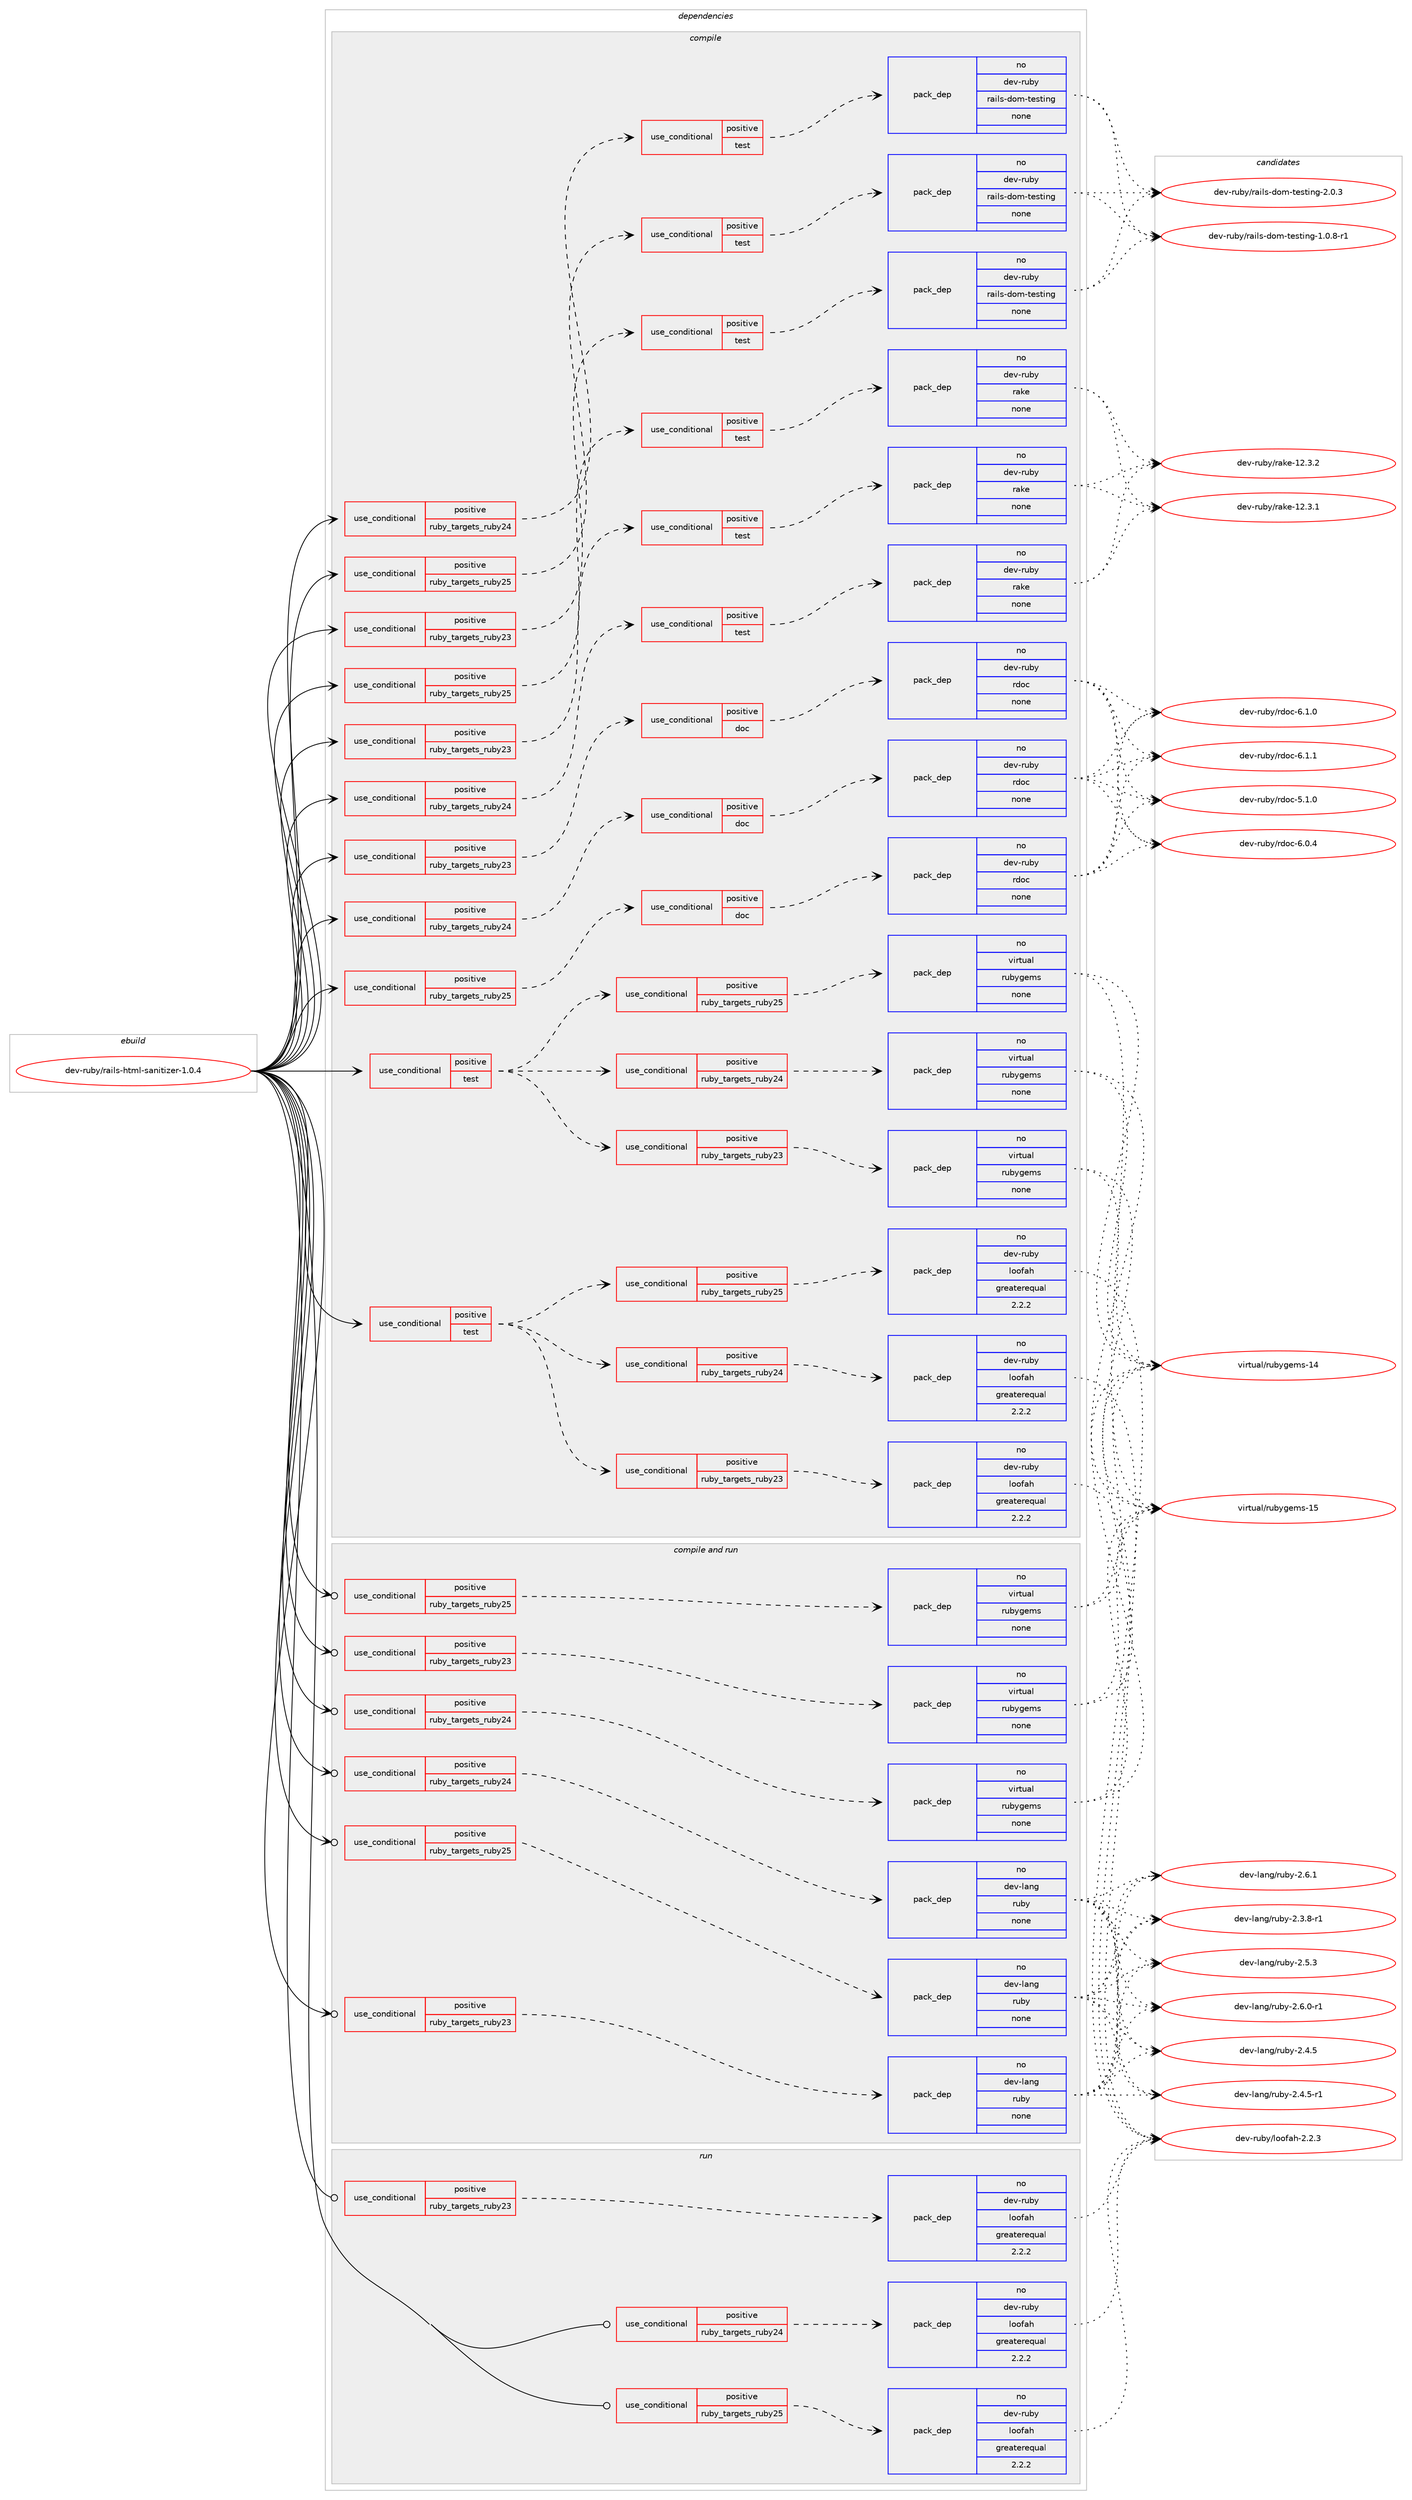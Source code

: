 digraph prolog {

# *************
# Graph options
# *************

newrank=true;
concentrate=true;
compound=true;
graph [rankdir=LR,fontname=Helvetica,fontsize=10,ranksep=1.5];#, ranksep=2.5, nodesep=0.2];
edge  [arrowhead=vee];
node  [fontname=Helvetica,fontsize=10];

# **********
# The ebuild
# **********

subgraph cluster_leftcol {
color=gray;
rank=same;
label=<<i>ebuild</i>>;
id [label="dev-ruby/rails-html-sanitizer-1.0.4", color=red, width=4, href="../dev-ruby/rails-html-sanitizer-1.0.4.svg"];
}

# ****************
# The dependencies
# ****************

subgraph cluster_midcol {
color=gray;
label=<<i>dependencies</i>>;
subgraph cluster_compile {
fillcolor="#eeeeee";
style=filled;
label=<<i>compile</i>>;
subgraph cond411128 {
dependency1514971 [label=<<TABLE BORDER="0" CELLBORDER="1" CELLSPACING="0" CELLPADDING="4"><TR><TD ROWSPAN="3" CELLPADDING="10">use_conditional</TD></TR><TR><TD>positive</TD></TR><TR><TD>ruby_targets_ruby23</TD></TR></TABLE>>, shape=none, color=red];
subgraph cond411129 {
dependency1514972 [label=<<TABLE BORDER="0" CELLBORDER="1" CELLSPACING="0" CELLPADDING="4"><TR><TD ROWSPAN="3" CELLPADDING="10">use_conditional</TD></TR><TR><TD>positive</TD></TR><TR><TD>doc</TD></TR></TABLE>>, shape=none, color=red];
subgraph pack1080337 {
dependency1514973 [label=<<TABLE BORDER="0" CELLBORDER="1" CELLSPACING="0" CELLPADDING="4" WIDTH="220"><TR><TD ROWSPAN="6" CELLPADDING="30">pack_dep</TD></TR><TR><TD WIDTH="110">no</TD></TR><TR><TD>dev-ruby</TD></TR><TR><TD>rdoc</TD></TR><TR><TD>none</TD></TR><TR><TD></TD></TR></TABLE>>, shape=none, color=blue];
}
dependency1514972:e -> dependency1514973:w [weight=20,style="dashed",arrowhead="vee"];
}
dependency1514971:e -> dependency1514972:w [weight=20,style="dashed",arrowhead="vee"];
}
id:e -> dependency1514971:w [weight=20,style="solid",arrowhead="vee"];
subgraph cond411130 {
dependency1514974 [label=<<TABLE BORDER="0" CELLBORDER="1" CELLSPACING="0" CELLPADDING="4"><TR><TD ROWSPAN="3" CELLPADDING="10">use_conditional</TD></TR><TR><TD>positive</TD></TR><TR><TD>ruby_targets_ruby23</TD></TR></TABLE>>, shape=none, color=red];
subgraph cond411131 {
dependency1514975 [label=<<TABLE BORDER="0" CELLBORDER="1" CELLSPACING="0" CELLPADDING="4"><TR><TD ROWSPAN="3" CELLPADDING="10">use_conditional</TD></TR><TR><TD>positive</TD></TR><TR><TD>test</TD></TR></TABLE>>, shape=none, color=red];
subgraph pack1080338 {
dependency1514976 [label=<<TABLE BORDER="0" CELLBORDER="1" CELLSPACING="0" CELLPADDING="4" WIDTH="220"><TR><TD ROWSPAN="6" CELLPADDING="30">pack_dep</TD></TR><TR><TD WIDTH="110">no</TD></TR><TR><TD>dev-ruby</TD></TR><TR><TD>rails-dom-testing</TD></TR><TR><TD>none</TD></TR><TR><TD></TD></TR></TABLE>>, shape=none, color=blue];
}
dependency1514975:e -> dependency1514976:w [weight=20,style="dashed",arrowhead="vee"];
}
dependency1514974:e -> dependency1514975:w [weight=20,style="dashed",arrowhead="vee"];
}
id:e -> dependency1514974:w [weight=20,style="solid",arrowhead="vee"];
subgraph cond411132 {
dependency1514977 [label=<<TABLE BORDER="0" CELLBORDER="1" CELLSPACING="0" CELLPADDING="4"><TR><TD ROWSPAN="3" CELLPADDING="10">use_conditional</TD></TR><TR><TD>positive</TD></TR><TR><TD>ruby_targets_ruby23</TD></TR></TABLE>>, shape=none, color=red];
subgraph cond411133 {
dependency1514978 [label=<<TABLE BORDER="0" CELLBORDER="1" CELLSPACING="0" CELLPADDING="4"><TR><TD ROWSPAN="3" CELLPADDING="10">use_conditional</TD></TR><TR><TD>positive</TD></TR><TR><TD>test</TD></TR></TABLE>>, shape=none, color=red];
subgraph pack1080339 {
dependency1514979 [label=<<TABLE BORDER="0" CELLBORDER="1" CELLSPACING="0" CELLPADDING="4" WIDTH="220"><TR><TD ROWSPAN="6" CELLPADDING="30">pack_dep</TD></TR><TR><TD WIDTH="110">no</TD></TR><TR><TD>dev-ruby</TD></TR><TR><TD>rake</TD></TR><TR><TD>none</TD></TR><TR><TD></TD></TR></TABLE>>, shape=none, color=blue];
}
dependency1514978:e -> dependency1514979:w [weight=20,style="dashed",arrowhead="vee"];
}
dependency1514977:e -> dependency1514978:w [weight=20,style="dashed",arrowhead="vee"];
}
id:e -> dependency1514977:w [weight=20,style="solid",arrowhead="vee"];
subgraph cond411134 {
dependency1514980 [label=<<TABLE BORDER="0" CELLBORDER="1" CELLSPACING="0" CELLPADDING="4"><TR><TD ROWSPAN="3" CELLPADDING="10">use_conditional</TD></TR><TR><TD>positive</TD></TR><TR><TD>ruby_targets_ruby24</TD></TR></TABLE>>, shape=none, color=red];
subgraph cond411135 {
dependency1514981 [label=<<TABLE BORDER="0" CELLBORDER="1" CELLSPACING="0" CELLPADDING="4"><TR><TD ROWSPAN="3" CELLPADDING="10">use_conditional</TD></TR><TR><TD>positive</TD></TR><TR><TD>doc</TD></TR></TABLE>>, shape=none, color=red];
subgraph pack1080340 {
dependency1514982 [label=<<TABLE BORDER="0" CELLBORDER="1" CELLSPACING="0" CELLPADDING="4" WIDTH="220"><TR><TD ROWSPAN="6" CELLPADDING="30">pack_dep</TD></TR><TR><TD WIDTH="110">no</TD></TR><TR><TD>dev-ruby</TD></TR><TR><TD>rdoc</TD></TR><TR><TD>none</TD></TR><TR><TD></TD></TR></TABLE>>, shape=none, color=blue];
}
dependency1514981:e -> dependency1514982:w [weight=20,style="dashed",arrowhead="vee"];
}
dependency1514980:e -> dependency1514981:w [weight=20,style="dashed",arrowhead="vee"];
}
id:e -> dependency1514980:w [weight=20,style="solid",arrowhead="vee"];
subgraph cond411136 {
dependency1514983 [label=<<TABLE BORDER="0" CELLBORDER="1" CELLSPACING="0" CELLPADDING="4"><TR><TD ROWSPAN="3" CELLPADDING="10">use_conditional</TD></TR><TR><TD>positive</TD></TR><TR><TD>ruby_targets_ruby24</TD></TR></TABLE>>, shape=none, color=red];
subgraph cond411137 {
dependency1514984 [label=<<TABLE BORDER="0" CELLBORDER="1" CELLSPACING="0" CELLPADDING="4"><TR><TD ROWSPAN="3" CELLPADDING="10">use_conditional</TD></TR><TR><TD>positive</TD></TR><TR><TD>test</TD></TR></TABLE>>, shape=none, color=red];
subgraph pack1080341 {
dependency1514985 [label=<<TABLE BORDER="0" CELLBORDER="1" CELLSPACING="0" CELLPADDING="4" WIDTH="220"><TR><TD ROWSPAN="6" CELLPADDING="30">pack_dep</TD></TR><TR><TD WIDTH="110">no</TD></TR><TR><TD>dev-ruby</TD></TR><TR><TD>rails-dom-testing</TD></TR><TR><TD>none</TD></TR><TR><TD></TD></TR></TABLE>>, shape=none, color=blue];
}
dependency1514984:e -> dependency1514985:w [weight=20,style="dashed",arrowhead="vee"];
}
dependency1514983:e -> dependency1514984:w [weight=20,style="dashed",arrowhead="vee"];
}
id:e -> dependency1514983:w [weight=20,style="solid",arrowhead="vee"];
subgraph cond411138 {
dependency1514986 [label=<<TABLE BORDER="0" CELLBORDER="1" CELLSPACING="0" CELLPADDING="4"><TR><TD ROWSPAN="3" CELLPADDING="10">use_conditional</TD></TR><TR><TD>positive</TD></TR><TR><TD>ruby_targets_ruby24</TD></TR></TABLE>>, shape=none, color=red];
subgraph cond411139 {
dependency1514987 [label=<<TABLE BORDER="0" CELLBORDER="1" CELLSPACING="0" CELLPADDING="4"><TR><TD ROWSPAN="3" CELLPADDING="10">use_conditional</TD></TR><TR><TD>positive</TD></TR><TR><TD>test</TD></TR></TABLE>>, shape=none, color=red];
subgraph pack1080342 {
dependency1514988 [label=<<TABLE BORDER="0" CELLBORDER="1" CELLSPACING="0" CELLPADDING="4" WIDTH="220"><TR><TD ROWSPAN="6" CELLPADDING="30">pack_dep</TD></TR><TR><TD WIDTH="110">no</TD></TR><TR><TD>dev-ruby</TD></TR><TR><TD>rake</TD></TR><TR><TD>none</TD></TR><TR><TD></TD></TR></TABLE>>, shape=none, color=blue];
}
dependency1514987:e -> dependency1514988:w [weight=20,style="dashed",arrowhead="vee"];
}
dependency1514986:e -> dependency1514987:w [weight=20,style="dashed",arrowhead="vee"];
}
id:e -> dependency1514986:w [weight=20,style="solid",arrowhead="vee"];
subgraph cond411140 {
dependency1514989 [label=<<TABLE BORDER="0" CELLBORDER="1" CELLSPACING="0" CELLPADDING="4"><TR><TD ROWSPAN="3" CELLPADDING="10">use_conditional</TD></TR><TR><TD>positive</TD></TR><TR><TD>ruby_targets_ruby25</TD></TR></TABLE>>, shape=none, color=red];
subgraph cond411141 {
dependency1514990 [label=<<TABLE BORDER="0" CELLBORDER="1" CELLSPACING="0" CELLPADDING="4"><TR><TD ROWSPAN="3" CELLPADDING="10">use_conditional</TD></TR><TR><TD>positive</TD></TR><TR><TD>doc</TD></TR></TABLE>>, shape=none, color=red];
subgraph pack1080343 {
dependency1514991 [label=<<TABLE BORDER="0" CELLBORDER="1" CELLSPACING="0" CELLPADDING="4" WIDTH="220"><TR><TD ROWSPAN="6" CELLPADDING="30">pack_dep</TD></TR><TR><TD WIDTH="110">no</TD></TR><TR><TD>dev-ruby</TD></TR><TR><TD>rdoc</TD></TR><TR><TD>none</TD></TR><TR><TD></TD></TR></TABLE>>, shape=none, color=blue];
}
dependency1514990:e -> dependency1514991:w [weight=20,style="dashed",arrowhead="vee"];
}
dependency1514989:e -> dependency1514990:w [weight=20,style="dashed",arrowhead="vee"];
}
id:e -> dependency1514989:w [weight=20,style="solid",arrowhead="vee"];
subgraph cond411142 {
dependency1514992 [label=<<TABLE BORDER="0" CELLBORDER="1" CELLSPACING="0" CELLPADDING="4"><TR><TD ROWSPAN="3" CELLPADDING="10">use_conditional</TD></TR><TR><TD>positive</TD></TR><TR><TD>ruby_targets_ruby25</TD></TR></TABLE>>, shape=none, color=red];
subgraph cond411143 {
dependency1514993 [label=<<TABLE BORDER="0" CELLBORDER="1" CELLSPACING="0" CELLPADDING="4"><TR><TD ROWSPAN="3" CELLPADDING="10">use_conditional</TD></TR><TR><TD>positive</TD></TR><TR><TD>test</TD></TR></TABLE>>, shape=none, color=red];
subgraph pack1080344 {
dependency1514994 [label=<<TABLE BORDER="0" CELLBORDER="1" CELLSPACING="0" CELLPADDING="4" WIDTH="220"><TR><TD ROWSPAN="6" CELLPADDING="30">pack_dep</TD></TR><TR><TD WIDTH="110">no</TD></TR><TR><TD>dev-ruby</TD></TR><TR><TD>rails-dom-testing</TD></TR><TR><TD>none</TD></TR><TR><TD></TD></TR></TABLE>>, shape=none, color=blue];
}
dependency1514993:e -> dependency1514994:w [weight=20,style="dashed",arrowhead="vee"];
}
dependency1514992:e -> dependency1514993:w [weight=20,style="dashed",arrowhead="vee"];
}
id:e -> dependency1514992:w [weight=20,style="solid",arrowhead="vee"];
subgraph cond411144 {
dependency1514995 [label=<<TABLE BORDER="0" CELLBORDER="1" CELLSPACING="0" CELLPADDING="4"><TR><TD ROWSPAN="3" CELLPADDING="10">use_conditional</TD></TR><TR><TD>positive</TD></TR><TR><TD>ruby_targets_ruby25</TD></TR></TABLE>>, shape=none, color=red];
subgraph cond411145 {
dependency1514996 [label=<<TABLE BORDER="0" CELLBORDER="1" CELLSPACING="0" CELLPADDING="4"><TR><TD ROWSPAN="3" CELLPADDING="10">use_conditional</TD></TR><TR><TD>positive</TD></TR><TR><TD>test</TD></TR></TABLE>>, shape=none, color=red];
subgraph pack1080345 {
dependency1514997 [label=<<TABLE BORDER="0" CELLBORDER="1" CELLSPACING="0" CELLPADDING="4" WIDTH="220"><TR><TD ROWSPAN="6" CELLPADDING="30">pack_dep</TD></TR><TR><TD WIDTH="110">no</TD></TR><TR><TD>dev-ruby</TD></TR><TR><TD>rake</TD></TR><TR><TD>none</TD></TR><TR><TD></TD></TR></TABLE>>, shape=none, color=blue];
}
dependency1514996:e -> dependency1514997:w [weight=20,style="dashed",arrowhead="vee"];
}
dependency1514995:e -> dependency1514996:w [weight=20,style="dashed",arrowhead="vee"];
}
id:e -> dependency1514995:w [weight=20,style="solid",arrowhead="vee"];
subgraph cond411146 {
dependency1514998 [label=<<TABLE BORDER="0" CELLBORDER="1" CELLSPACING="0" CELLPADDING="4"><TR><TD ROWSPAN="3" CELLPADDING="10">use_conditional</TD></TR><TR><TD>positive</TD></TR><TR><TD>test</TD></TR></TABLE>>, shape=none, color=red];
subgraph cond411147 {
dependency1514999 [label=<<TABLE BORDER="0" CELLBORDER="1" CELLSPACING="0" CELLPADDING="4"><TR><TD ROWSPAN="3" CELLPADDING="10">use_conditional</TD></TR><TR><TD>positive</TD></TR><TR><TD>ruby_targets_ruby23</TD></TR></TABLE>>, shape=none, color=red];
subgraph pack1080346 {
dependency1515000 [label=<<TABLE BORDER="0" CELLBORDER="1" CELLSPACING="0" CELLPADDING="4" WIDTH="220"><TR><TD ROWSPAN="6" CELLPADDING="30">pack_dep</TD></TR><TR><TD WIDTH="110">no</TD></TR><TR><TD>dev-ruby</TD></TR><TR><TD>loofah</TD></TR><TR><TD>greaterequal</TD></TR><TR><TD>2.2.2</TD></TR></TABLE>>, shape=none, color=blue];
}
dependency1514999:e -> dependency1515000:w [weight=20,style="dashed",arrowhead="vee"];
}
dependency1514998:e -> dependency1514999:w [weight=20,style="dashed",arrowhead="vee"];
subgraph cond411148 {
dependency1515001 [label=<<TABLE BORDER="0" CELLBORDER="1" CELLSPACING="0" CELLPADDING="4"><TR><TD ROWSPAN="3" CELLPADDING="10">use_conditional</TD></TR><TR><TD>positive</TD></TR><TR><TD>ruby_targets_ruby24</TD></TR></TABLE>>, shape=none, color=red];
subgraph pack1080347 {
dependency1515002 [label=<<TABLE BORDER="0" CELLBORDER="1" CELLSPACING="0" CELLPADDING="4" WIDTH="220"><TR><TD ROWSPAN="6" CELLPADDING="30">pack_dep</TD></TR><TR><TD WIDTH="110">no</TD></TR><TR><TD>dev-ruby</TD></TR><TR><TD>loofah</TD></TR><TR><TD>greaterequal</TD></TR><TR><TD>2.2.2</TD></TR></TABLE>>, shape=none, color=blue];
}
dependency1515001:e -> dependency1515002:w [weight=20,style="dashed",arrowhead="vee"];
}
dependency1514998:e -> dependency1515001:w [weight=20,style="dashed",arrowhead="vee"];
subgraph cond411149 {
dependency1515003 [label=<<TABLE BORDER="0" CELLBORDER="1" CELLSPACING="0" CELLPADDING="4"><TR><TD ROWSPAN="3" CELLPADDING="10">use_conditional</TD></TR><TR><TD>positive</TD></TR><TR><TD>ruby_targets_ruby25</TD></TR></TABLE>>, shape=none, color=red];
subgraph pack1080348 {
dependency1515004 [label=<<TABLE BORDER="0" CELLBORDER="1" CELLSPACING="0" CELLPADDING="4" WIDTH="220"><TR><TD ROWSPAN="6" CELLPADDING="30">pack_dep</TD></TR><TR><TD WIDTH="110">no</TD></TR><TR><TD>dev-ruby</TD></TR><TR><TD>loofah</TD></TR><TR><TD>greaterequal</TD></TR><TR><TD>2.2.2</TD></TR></TABLE>>, shape=none, color=blue];
}
dependency1515003:e -> dependency1515004:w [weight=20,style="dashed",arrowhead="vee"];
}
dependency1514998:e -> dependency1515003:w [weight=20,style="dashed",arrowhead="vee"];
}
id:e -> dependency1514998:w [weight=20,style="solid",arrowhead="vee"];
subgraph cond411150 {
dependency1515005 [label=<<TABLE BORDER="0" CELLBORDER="1" CELLSPACING="0" CELLPADDING="4"><TR><TD ROWSPAN="3" CELLPADDING="10">use_conditional</TD></TR><TR><TD>positive</TD></TR><TR><TD>test</TD></TR></TABLE>>, shape=none, color=red];
subgraph cond411151 {
dependency1515006 [label=<<TABLE BORDER="0" CELLBORDER="1" CELLSPACING="0" CELLPADDING="4"><TR><TD ROWSPAN="3" CELLPADDING="10">use_conditional</TD></TR><TR><TD>positive</TD></TR><TR><TD>ruby_targets_ruby23</TD></TR></TABLE>>, shape=none, color=red];
subgraph pack1080349 {
dependency1515007 [label=<<TABLE BORDER="0" CELLBORDER="1" CELLSPACING="0" CELLPADDING="4" WIDTH="220"><TR><TD ROWSPAN="6" CELLPADDING="30">pack_dep</TD></TR><TR><TD WIDTH="110">no</TD></TR><TR><TD>virtual</TD></TR><TR><TD>rubygems</TD></TR><TR><TD>none</TD></TR><TR><TD></TD></TR></TABLE>>, shape=none, color=blue];
}
dependency1515006:e -> dependency1515007:w [weight=20,style="dashed",arrowhead="vee"];
}
dependency1515005:e -> dependency1515006:w [weight=20,style="dashed",arrowhead="vee"];
subgraph cond411152 {
dependency1515008 [label=<<TABLE BORDER="0" CELLBORDER="1" CELLSPACING="0" CELLPADDING="4"><TR><TD ROWSPAN="3" CELLPADDING="10">use_conditional</TD></TR><TR><TD>positive</TD></TR><TR><TD>ruby_targets_ruby24</TD></TR></TABLE>>, shape=none, color=red];
subgraph pack1080350 {
dependency1515009 [label=<<TABLE BORDER="0" CELLBORDER="1" CELLSPACING="0" CELLPADDING="4" WIDTH="220"><TR><TD ROWSPAN="6" CELLPADDING="30">pack_dep</TD></TR><TR><TD WIDTH="110">no</TD></TR><TR><TD>virtual</TD></TR><TR><TD>rubygems</TD></TR><TR><TD>none</TD></TR><TR><TD></TD></TR></TABLE>>, shape=none, color=blue];
}
dependency1515008:e -> dependency1515009:w [weight=20,style="dashed",arrowhead="vee"];
}
dependency1515005:e -> dependency1515008:w [weight=20,style="dashed",arrowhead="vee"];
subgraph cond411153 {
dependency1515010 [label=<<TABLE BORDER="0" CELLBORDER="1" CELLSPACING="0" CELLPADDING="4"><TR><TD ROWSPAN="3" CELLPADDING="10">use_conditional</TD></TR><TR><TD>positive</TD></TR><TR><TD>ruby_targets_ruby25</TD></TR></TABLE>>, shape=none, color=red];
subgraph pack1080351 {
dependency1515011 [label=<<TABLE BORDER="0" CELLBORDER="1" CELLSPACING="0" CELLPADDING="4" WIDTH="220"><TR><TD ROWSPAN="6" CELLPADDING="30">pack_dep</TD></TR><TR><TD WIDTH="110">no</TD></TR><TR><TD>virtual</TD></TR><TR><TD>rubygems</TD></TR><TR><TD>none</TD></TR><TR><TD></TD></TR></TABLE>>, shape=none, color=blue];
}
dependency1515010:e -> dependency1515011:w [weight=20,style="dashed",arrowhead="vee"];
}
dependency1515005:e -> dependency1515010:w [weight=20,style="dashed",arrowhead="vee"];
}
id:e -> dependency1515005:w [weight=20,style="solid",arrowhead="vee"];
}
subgraph cluster_compileandrun {
fillcolor="#eeeeee";
style=filled;
label=<<i>compile and run</i>>;
subgraph cond411154 {
dependency1515012 [label=<<TABLE BORDER="0" CELLBORDER="1" CELLSPACING="0" CELLPADDING="4"><TR><TD ROWSPAN="3" CELLPADDING="10">use_conditional</TD></TR><TR><TD>positive</TD></TR><TR><TD>ruby_targets_ruby23</TD></TR></TABLE>>, shape=none, color=red];
subgraph pack1080352 {
dependency1515013 [label=<<TABLE BORDER="0" CELLBORDER="1" CELLSPACING="0" CELLPADDING="4" WIDTH="220"><TR><TD ROWSPAN="6" CELLPADDING="30">pack_dep</TD></TR><TR><TD WIDTH="110">no</TD></TR><TR><TD>dev-lang</TD></TR><TR><TD>ruby</TD></TR><TR><TD>none</TD></TR><TR><TD></TD></TR></TABLE>>, shape=none, color=blue];
}
dependency1515012:e -> dependency1515013:w [weight=20,style="dashed",arrowhead="vee"];
}
id:e -> dependency1515012:w [weight=20,style="solid",arrowhead="odotvee"];
subgraph cond411155 {
dependency1515014 [label=<<TABLE BORDER="0" CELLBORDER="1" CELLSPACING="0" CELLPADDING="4"><TR><TD ROWSPAN="3" CELLPADDING="10">use_conditional</TD></TR><TR><TD>positive</TD></TR><TR><TD>ruby_targets_ruby23</TD></TR></TABLE>>, shape=none, color=red];
subgraph pack1080353 {
dependency1515015 [label=<<TABLE BORDER="0" CELLBORDER="1" CELLSPACING="0" CELLPADDING="4" WIDTH="220"><TR><TD ROWSPAN="6" CELLPADDING="30">pack_dep</TD></TR><TR><TD WIDTH="110">no</TD></TR><TR><TD>virtual</TD></TR><TR><TD>rubygems</TD></TR><TR><TD>none</TD></TR><TR><TD></TD></TR></TABLE>>, shape=none, color=blue];
}
dependency1515014:e -> dependency1515015:w [weight=20,style="dashed",arrowhead="vee"];
}
id:e -> dependency1515014:w [weight=20,style="solid",arrowhead="odotvee"];
subgraph cond411156 {
dependency1515016 [label=<<TABLE BORDER="0" CELLBORDER="1" CELLSPACING="0" CELLPADDING="4"><TR><TD ROWSPAN="3" CELLPADDING="10">use_conditional</TD></TR><TR><TD>positive</TD></TR><TR><TD>ruby_targets_ruby24</TD></TR></TABLE>>, shape=none, color=red];
subgraph pack1080354 {
dependency1515017 [label=<<TABLE BORDER="0" CELLBORDER="1" CELLSPACING="0" CELLPADDING="4" WIDTH="220"><TR><TD ROWSPAN="6" CELLPADDING="30">pack_dep</TD></TR><TR><TD WIDTH="110">no</TD></TR><TR><TD>dev-lang</TD></TR><TR><TD>ruby</TD></TR><TR><TD>none</TD></TR><TR><TD></TD></TR></TABLE>>, shape=none, color=blue];
}
dependency1515016:e -> dependency1515017:w [weight=20,style="dashed",arrowhead="vee"];
}
id:e -> dependency1515016:w [weight=20,style="solid",arrowhead="odotvee"];
subgraph cond411157 {
dependency1515018 [label=<<TABLE BORDER="0" CELLBORDER="1" CELLSPACING="0" CELLPADDING="4"><TR><TD ROWSPAN="3" CELLPADDING="10">use_conditional</TD></TR><TR><TD>positive</TD></TR><TR><TD>ruby_targets_ruby24</TD></TR></TABLE>>, shape=none, color=red];
subgraph pack1080355 {
dependency1515019 [label=<<TABLE BORDER="0" CELLBORDER="1" CELLSPACING="0" CELLPADDING="4" WIDTH="220"><TR><TD ROWSPAN="6" CELLPADDING="30">pack_dep</TD></TR><TR><TD WIDTH="110">no</TD></TR><TR><TD>virtual</TD></TR><TR><TD>rubygems</TD></TR><TR><TD>none</TD></TR><TR><TD></TD></TR></TABLE>>, shape=none, color=blue];
}
dependency1515018:e -> dependency1515019:w [weight=20,style="dashed",arrowhead="vee"];
}
id:e -> dependency1515018:w [weight=20,style="solid",arrowhead="odotvee"];
subgraph cond411158 {
dependency1515020 [label=<<TABLE BORDER="0" CELLBORDER="1" CELLSPACING="0" CELLPADDING="4"><TR><TD ROWSPAN="3" CELLPADDING="10">use_conditional</TD></TR><TR><TD>positive</TD></TR><TR><TD>ruby_targets_ruby25</TD></TR></TABLE>>, shape=none, color=red];
subgraph pack1080356 {
dependency1515021 [label=<<TABLE BORDER="0" CELLBORDER="1" CELLSPACING="0" CELLPADDING="4" WIDTH="220"><TR><TD ROWSPAN="6" CELLPADDING="30">pack_dep</TD></TR><TR><TD WIDTH="110">no</TD></TR><TR><TD>dev-lang</TD></TR><TR><TD>ruby</TD></TR><TR><TD>none</TD></TR><TR><TD></TD></TR></TABLE>>, shape=none, color=blue];
}
dependency1515020:e -> dependency1515021:w [weight=20,style="dashed",arrowhead="vee"];
}
id:e -> dependency1515020:w [weight=20,style="solid",arrowhead="odotvee"];
subgraph cond411159 {
dependency1515022 [label=<<TABLE BORDER="0" CELLBORDER="1" CELLSPACING="0" CELLPADDING="4"><TR><TD ROWSPAN="3" CELLPADDING="10">use_conditional</TD></TR><TR><TD>positive</TD></TR><TR><TD>ruby_targets_ruby25</TD></TR></TABLE>>, shape=none, color=red];
subgraph pack1080357 {
dependency1515023 [label=<<TABLE BORDER="0" CELLBORDER="1" CELLSPACING="0" CELLPADDING="4" WIDTH="220"><TR><TD ROWSPAN="6" CELLPADDING="30">pack_dep</TD></TR><TR><TD WIDTH="110">no</TD></TR><TR><TD>virtual</TD></TR><TR><TD>rubygems</TD></TR><TR><TD>none</TD></TR><TR><TD></TD></TR></TABLE>>, shape=none, color=blue];
}
dependency1515022:e -> dependency1515023:w [weight=20,style="dashed",arrowhead="vee"];
}
id:e -> dependency1515022:w [weight=20,style="solid",arrowhead="odotvee"];
}
subgraph cluster_run {
fillcolor="#eeeeee";
style=filled;
label=<<i>run</i>>;
subgraph cond411160 {
dependency1515024 [label=<<TABLE BORDER="0" CELLBORDER="1" CELLSPACING="0" CELLPADDING="4"><TR><TD ROWSPAN="3" CELLPADDING="10">use_conditional</TD></TR><TR><TD>positive</TD></TR><TR><TD>ruby_targets_ruby23</TD></TR></TABLE>>, shape=none, color=red];
subgraph pack1080358 {
dependency1515025 [label=<<TABLE BORDER="0" CELLBORDER="1" CELLSPACING="0" CELLPADDING="4" WIDTH="220"><TR><TD ROWSPAN="6" CELLPADDING="30">pack_dep</TD></TR><TR><TD WIDTH="110">no</TD></TR><TR><TD>dev-ruby</TD></TR><TR><TD>loofah</TD></TR><TR><TD>greaterequal</TD></TR><TR><TD>2.2.2</TD></TR></TABLE>>, shape=none, color=blue];
}
dependency1515024:e -> dependency1515025:w [weight=20,style="dashed",arrowhead="vee"];
}
id:e -> dependency1515024:w [weight=20,style="solid",arrowhead="odot"];
subgraph cond411161 {
dependency1515026 [label=<<TABLE BORDER="0" CELLBORDER="1" CELLSPACING="0" CELLPADDING="4"><TR><TD ROWSPAN="3" CELLPADDING="10">use_conditional</TD></TR><TR><TD>positive</TD></TR><TR><TD>ruby_targets_ruby24</TD></TR></TABLE>>, shape=none, color=red];
subgraph pack1080359 {
dependency1515027 [label=<<TABLE BORDER="0" CELLBORDER="1" CELLSPACING="0" CELLPADDING="4" WIDTH="220"><TR><TD ROWSPAN="6" CELLPADDING="30">pack_dep</TD></TR><TR><TD WIDTH="110">no</TD></TR><TR><TD>dev-ruby</TD></TR><TR><TD>loofah</TD></TR><TR><TD>greaterequal</TD></TR><TR><TD>2.2.2</TD></TR></TABLE>>, shape=none, color=blue];
}
dependency1515026:e -> dependency1515027:w [weight=20,style="dashed",arrowhead="vee"];
}
id:e -> dependency1515026:w [weight=20,style="solid",arrowhead="odot"];
subgraph cond411162 {
dependency1515028 [label=<<TABLE BORDER="0" CELLBORDER="1" CELLSPACING="0" CELLPADDING="4"><TR><TD ROWSPAN="3" CELLPADDING="10">use_conditional</TD></TR><TR><TD>positive</TD></TR><TR><TD>ruby_targets_ruby25</TD></TR></TABLE>>, shape=none, color=red];
subgraph pack1080360 {
dependency1515029 [label=<<TABLE BORDER="0" CELLBORDER="1" CELLSPACING="0" CELLPADDING="4" WIDTH="220"><TR><TD ROWSPAN="6" CELLPADDING="30">pack_dep</TD></TR><TR><TD WIDTH="110">no</TD></TR><TR><TD>dev-ruby</TD></TR><TR><TD>loofah</TD></TR><TR><TD>greaterequal</TD></TR><TR><TD>2.2.2</TD></TR></TABLE>>, shape=none, color=blue];
}
dependency1515028:e -> dependency1515029:w [weight=20,style="dashed",arrowhead="vee"];
}
id:e -> dependency1515028:w [weight=20,style="solid",arrowhead="odot"];
}
}

# **************
# The candidates
# **************

subgraph cluster_choices {
rank=same;
color=gray;
label=<<i>candidates</i>>;

subgraph choice1080337 {
color=black;
nodesep=1;
choice10010111845114117981214711410011199455346494648 [label="dev-ruby/rdoc-5.1.0", color=red, width=4,href="../dev-ruby/rdoc-5.1.0.svg"];
choice10010111845114117981214711410011199455446484652 [label="dev-ruby/rdoc-6.0.4", color=red, width=4,href="../dev-ruby/rdoc-6.0.4.svg"];
choice10010111845114117981214711410011199455446494648 [label="dev-ruby/rdoc-6.1.0", color=red, width=4,href="../dev-ruby/rdoc-6.1.0.svg"];
choice10010111845114117981214711410011199455446494649 [label="dev-ruby/rdoc-6.1.1", color=red, width=4,href="../dev-ruby/rdoc-6.1.1.svg"];
dependency1514973:e -> choice10010111845114117981214711410011199455346494648:w [style=dotted,weight="100"];
dependency1514973:e -> choice10010111845114117981214711410011199455446484652:w [style=dotted,weight="100"];
dependency1514973:e -> choice10010111845114117981214711410011199455446494648:w [style=dotted,weight="100"];
dependency1514973:e -> choice10010111845114117981214711410011199455446494649:w [style=dotted,weight="100"];
}
subgraph choice1080338 {
color=black;
nodesep=1;
choice1001011184511411798121471149710510811545100111109451161011151161051101034549464846564511449 [label="dev-ruby/rails-dom-testing-1.0.8-r1", color=red, width=4,href="../dev-ruby/rails-dom-testing-1.0.8-r1.svg"];
choice100101118451141179812147114971051081154510011110945116101115116105110103455046484651 [label="dev-ruby/rails-dom-testing-2.0.3", color=red, width=4,href="../dev-ruby/rails-dom-testing-2.0.3.svg"];
dependency1514976:e -> choice1001011184511411798121471149710510811545100111109451161011151161051101034549464846564511449:w [style=dotted,weight="100"];
dependency1514976:e -> choice100101118451141179812147114971051081154510011110945116101115116105110103455046484651:w [style=dotted,weight="100"];
}
subgraph choice1080339 {
color=black;
nodesep=1;
choice1001011184511411798121471149710710145495046514649 [label="dev-ruby/rake-12.3.1", color=red, width=4,href="../dev-ruby/rake-12.3.1.svg"];
choice1001011184511411798121471149710710145495046514650 [label="dev-ruby/rake-12.3.2", color=red, width=4,href="../dev-ruby/rake-12.3.2.svg"];
dependency1514979:e -> choice1001011184511411798121471149710710145495046514649:w [style=dotted,weight="100"];
dependency1514979:e -> choice1001011184511411798121471149710710145495046514650:w [style=dotted,weight="100"];
}
subgraph choice1080340 {
color=black;
nodesep=1;
choice10010111845114117981214711410011199455346494648 [label="dev-ruby/rdoc-5.1.0", color=red, width=4,href="../dev-ruby/rdoc-5.1.0.svg"];
choice10010111845114117981214711410011199455446484652 [label="dev-ruby/rdoc-6.0.4", color=red, width=4,href="../dev-ruby/rdoc-6.0.4.svg"];
choice10010111845114117981214711410011199455446494648 [label="dev-ruby/rdoc-6.1.0", color=red, width=4,href="../dev-ruby/rdoc-6.1.0.svg"];
choice10010111845114117981214711410011199455446494649 [label="dev-ruby/rdoc-6.1.1", color=red, width=4,href="../dev-ruby/rdoc-6.1.1.svg"];
dependency1514982:e -> choice10010111845114117981214711410011199455346494648:w [style=dotted,weight="100"];
dependency1514982:e -> choice10010111845114117981214711410011199455446484652:w [style=dotted,weight="100"];
dependency1514982:e -> choice10010111845114117981214711410011199455446494648:w [style=dotted,weight="100"];
dependency1514982:e -> choice10010111845114117981214711410011199455446494649:w [style=dotted,weight="100"];
}
subgraph choice1080341 {
color=black;
nodesep=1;
choice1001011184511411798121471149710510811545100111109451161011151161051101034549464846564511449 [label="dev-ruby/rails-dom-testing-1.0.8-r1", color=red, width=4,href="../dev-ruby/rails-dom-testing-1.0.8-r1.svg"];
choice100101118451141179812147114971051081154510011110945116101115116105110103455046484651 [label="dev-ruby/rails-dom-testing-2.0.3", color=red, width=4,href="../dev-ruby/rails-dom-testing-2.0.3.svg"];
dependency1514985:e -> choice1001011184511411798121471149710510811545100111109451161011151161051101034549464846564511449:w [style=dotted,weight="100"];
dependency1514985:e -> choice100101118451141179812147114971051081154510011110945116101115116105110103455046484651:w [style=dotted,weight="100"];
}
subgraph choice1080342 {
color=black;
nodesep=1;
choice1001011184511411798121471149710710145495046514649 [label="dev-ruby/rake-12.3.1", color=red, width=4,href="../dev-ruby/rake-12.3.1.svg"];
choice1001011184511411798121471149710710145495046514650 [label="dev-ruby/rake-12.3.2", color=red, width=4,href="../dev-ruby/rake-12.3.2.svg"];
dependency1514988:e -> choice1001011184511411798121471149710710145495046514649:w [style=dotted,weight="100"];
dependency1514988:e -> choice1001011184511411798121471149710710145495046514650:w [style=dotted,weight="100"];
}
subgraph choice1080343 {
color=black;
nodesep=1;
choice10010111845114117981214711410011199455346494648 [label="dev-ruby/rdoc-5.1.0", color=red, width=4,href="../dev-ruby/rdoc-5.1.0.svg"];
choice10010111845114117981214711410011199455446484652 [label="dev-ruby/rdoc-6.0.4", color=red, width=4,href="../dev-ruby/rdoc-6.0.4.svg"];
choice10010111845114117981214711410011199455446494648 [label="dev-ruby/rdoc-6.1.0", color=red, width=4,href="../dev-ruby/rdoc-6.1.0.svg"];
choice10010111845114117981214711410011199455446494649 [label="dev-ruby/rdoc-6.1.1", color=red, width=4,href="../dev-ruby/rdoc-6.1.1.svg"];
dependency1514991:e -> choice10010111845114117981214711410011199455346494648:w [style=dotted,weight="100"];
dependency1514991:e -> choice10010111845114117981214711410011199455446484652:w [style=dotted,weight="100"];
dependency1514991:e -> choice10010111845114117981214711410011199455446494648:w [style=dotted,weight="100"];
dependency1514991:e -> choice10010111845114117981214711410011199455446494649:w [style=dotted,weight="100"];
}
subgraph choice1080344 {
color=black;
nodesep=1;
choice1001011184511411798121471149710510811545100111109451161011151161051101034549464846564511449 [label="dev-ruby/rails-dom-testing-1.0.8-r1", color=red, width=4,href="../dev-ruby/rails-dom-testing-1.0.8-r1.svg"];
choice100101118451141179812147114971051081154510011110945116101115116105110103455046484651 [label="dev-ruby/rails-dom-testing-2.0.3", color=red, width=4,href="../dev-ruby/rails-dom-testing-2.0.3.svg"];
dependency1514994:e -> choice1001011184511411798121471149710510811545100111109451161011151161051101034549464846564511449:w [style=dotted,weight="100"];
dependency1514994:e -> choice100101118451141179812147114971051081154510011110945116101115116105110103455046484651:w [style=dotted,weight="100"];
}
subgraph choice1080345 {
color=black;
nodesep=1;
choice1001011184511411798121471149710710145495046514649 [label="dev-ruby/rake-12.3.1", color=red, width=4,href="../dev-ruby/rake-12.3.1.svg"];
choice1001011184511411798121471149710710145495046514650 [label="dev-ruby/rake-12.3.2", color=red, width=4,href="../dev-ruby/rake-12.3.2.svg"];
dependency1514997:e -> choice1001011184511411798121471149710710145495046514649:w [style=dotted,weight="100"];
dependency1514997:e -> choice1001011184511411798121471149710710145495046514650:w [style=dotted,weight="100"];
}
subgraph choice1080346 {
color=black;
nodesep=1;
choice10010111845114117981214710811111110297104455046504651 [label="dev-ruby/loofah-2.2.3", color=red, width=4,href="../dev-ruby/loofah-2.2.3.svg"];
dependency1515000:e -> choice10010111845114117981214710811111110297104455046504651:w [style=dotted,weight="100"];
}
subgraph choice1080347 {
color=black;
nodesep=1;
choice10010111845114117981214710811111110297104455046504651 [label="dev-ruby/loofah-2.2.3", color=red, width=4,href="../dev-ruby/loofah-2.2.3.svg"];
dependency1515002:e -> choice10010111845114117981214710811111110297104455046504651:w [style=dotted,weight="100"];
}
subgraph choice1080348 {
color=black;
nodesep=1;
choice10010111845114117981214710811111110297104455046504651 [label="dev-ruby/loofah-2.2.3", color=red, width=4,href="../dev-ruby/loofah-2.2.3.svg"];
dependency1515004:e -> choice10010111845114117981214710811111110297104455046504651:w [style=dotted,weight="100"];
}
subgraph choice1080349 {
color=black;
nodesep=1;
choice118105114116117971084711411798121103101109115454952 [label="virtual/rubygems-14", color=red, width=4,href="../virtual/rubygems-14.svg"];
choice118105114116117971084711411798121103101109115454953 [label="virtual/rubygems-15", color=red, width=4,href="../virtual/rubygems-15.svg"];
dependency1515007:e -> choice118105114116117971084711411798121103101109115454952:w [style=dotted,weight="100"];
dependency1515007:e -> choice118105114116117971084711411798121103101109115454953:w [style=dotted,weight="100"];
}
subgraph choice1080350 {
color=black;
nodesep=1;
choice118105114116117971084711411798121103101109115454952 [label="virtual/rubygems-14", color=red, width=4,href="../virtual/rubygems-14.svg"];
choice118105114116117971084711411798121103101109115454953 [label="virtual/rubygems-15", color=red, width=4,href="../virtual/rubygems-15.svg"];
dependency1515009:e -> choice118105114116117971084711411798121103101109115454952:w [style=dotted,weight="100"];
dependency1515009:e -> choice118105114116117971084711411798121103101109115454953:w [style=dotted,weight="100"];
}
subgraph choice1080351 {
color=black;
nodesep=1;
choice118105114116117971084711411798121103101109115454952 [label="virtual/rubygems-14", color=red, width=4,href="../virtual/rubygems-14.svg"];
choice118105114116117971084711411798121103101109115454953 [label="virtual/rubygems-15", color=red, width=4,href="../virtual/rubygems-15.svg"];
dependency1515011:e -> choice118105114116117971084711411798121103101109115454952:w [style=dotted,weight="100"];
dependency1515011:e -> choice118105114116117971084711411798121103101109115454953:w [style=dotted,weight="100"];
}
subgraph choice1080352 {
color=black;
nodesep=1;
choice100101118451089711010347114117981214550465146564511449 [label="dev-lang/ruby-2.3.8-r1", color=red, width=4,href="../dev-lang/ruby-2.3.8-r1.svg"];
choice10010111845108971101034711411798121455046524653 [label="dev-lang/ruby-2.4.5", color=red, width=4,href="../dev-lang/ruby-2.4.5.svg"];
choice100101118451089711010347114117981214550465246534511449 [label="dev-lang/ruby-2.4.5-r1", color=red, width=4,href="../dev-lang/ruby-2.4.5-r1.svg"];
choice10010111845108971101034711411798121455046534651 [label="dev-lang/ruby-2.5.3", color=red, width=4,href="../dev-lang/ruby-2.5.3.svg"];
choice100101118451089711010347114117981214550465446484511449 [label="dev-lang/ruby-2.6.0-r1", color=red, width=4,href="../dev-lang/ruby-2.6.0-r1.svg"];
choice10010111845108971101034711411798121455046544649 [label="dev-lang/ruby-2.6.1", color=red, width=4,href="../dev-lang/ruby-2.6.1.svg"];
dependency1515013:e -> choice100101118451089711010347114117981214550465146564511449:w [style=dotted,weight="100"];
dependency1515013:e -> choice10010111845108971101034711411798121455046524653:w [style=dotted,weight="100"];
dependency1515013:e -> choice100101118451089711010347114117981214550465246534511449:w [style=dotted,weight="100"];
dependency1515013:e -> choice10010111845108971101034711411798121455046534651:w [style=dotted,weight="100"];
dependency1515013:e -> choice100101118451089711010347114117981214550465446484511449:w [style=dotted,weight="100"];
dependency1515013:e -> choice10010111845108971101034711411798121455046544649:w [style=dotted,weight="100"];
}
subgraph choice1080353 {
color=black;
nodesep=1;
choice118105114116117971084711411798121103101109115454952 [label="virtual/rubygems-14", color=red, width=4,href="../virtual/rubygems-14.svg"];
choice118105114116117971084711411798121103101109115454953 [label="virtual/rubygems-15", color=red, width=4,href="../virtual/rubygems-15.svg"];
dependency1515015:e -> choice118105114116117971084711411798121103101109115454952:w [style=dotted,weight="100"];
dependency1515015:e -> choice118105114116117971084711411798121103101109115454953:w [style=dotted,weight="100"];
}
subgraph choice1080354 {
color=black;
nodesep=1;
choice100101118451089711010347114117981214550465146564511449 [label="dev-lang/ruby-2.3.8-r1", color=red, width=4,href="../dev-lang/ruby-2.3.8-r1.svg"];
choice10010111845108971101034711411798121455046524653 [label="dev-lang/ruby-2.4.5", color=red, width=4,href="../dev-lang/ruby-2.4.5.svg"];
choice100101118451089711010347114117981214550465246534511449 [label="dev-lang/ruby-2.4.5-r1", color=red, width=4,href="../dev-lang/ruby-2.4.5-r1.svg"];
choice10010111845108971101034711411798121455046534651 [label="dev-lang/ruby-2.5.3", color=red, width=4,href="../dev-lang/ruby-2.5.3.svg"];
choice100101118451089711010347114117981214550465446484511449 [label="dev-lang/ruby-2.6.0-r1", color=red, width=4,href="../dev-lang/ruby-2.6.0-r1.svg"];
choice10010111845108971101034711411798121455046544649 [label="dev-lang/ruby-2.6.1", color=red, width=4,href="../dev-lang/ruby-2.6.1.svg"];
dependency1515017:e -> choice100101118451089711010347114117981214550465146564511449:w [style=dotted,weight="100"];
dependency1515017:e -> choice10010111845108971101034711411798121455046524653:w [style=dotted,weight="100"];
dependency1515017:e -> choice100101118451089711010347114117981214550465246534511449:w [style=dotted,weight="100"];
dependency1515017:e -> choice10010111845108971101034711411798121455046534651:w [style=dotted,weight="100"];
dependency1515017:e -> choice100101118451089711010347114117981214550465446484511449:w [style=dotted,weight="100"];
dependency1515017:e -> choice10010111845108971101034711411798121455046544649:w [style=dotted,weight="100"];
}
subgraph choice1080355 {
color=black;
nodesep=1;
choice118105114116117971084711411798121103101109115454952 [label="virtual/rubygems-14", color=red, width=4,href="../virtual/rubygems-14.svg"];
choice118105114116117971084711411798121103101109115454953 [label="virtual/rubygems-15", color=red, width=4,href="../virtual/rubygems-15.svg"];
dependency1515019:e -> choice118105114116117971084711411798121103101109115454952:w [style=dotted,weight="100"];
dependency1515019:e -> choice118105114116117971084711411798121103101109115454953:w [style=dotted,weight="100"];
}
subgraph choice1080356 {
color=black;
nodesep=1;
choice100101118451089711010347114117981214550465146564511449 [label="dev-lang/ruby-2.3.8-r1", color=red, width=4,href="../dev-lang/ruby-2.3.8-r1.svg"];
choice10010111845108971101034711411798121455046524653 [label="dev-lang/ruby-2.4.5", color=red, width=4,href="../dev-lang/ruby-2.4.5.svg"];
choice100101118451089711010347114117981214550465246534511449 [label="dev-lang/ruby-2.4.5-r1", color=red, width=4,href="../dev-lang/ruby-2.4.5-r1.svg"];
choice10010111845108971101034711411798121455046534651 [label="dev-lang/ruby-2.5.3", color=red, width=4,href="../dev-lang/ruby-2.5.3.svg"];
choice100101118451089711010347114117981214550465446484511449 [label="dev-lang/ruby-2.6.0-r1", color=red, width=4,href="../dev-lang/ruby-2.6.0-r1.svg"];
choice10010111845108971101034711411798121455046544649 [label="dev-lang/ruby-2.6.1", color=red, width=4,href="../dev-lang/ruby-2.6.1.svg"];
dependency1515021:e -> choice100101118451089711010347114117981214550465146564511449:w [style=dotted,weight="100"];
dependency1515021:e -> choice10010111845108971101034711411798121455046524653:w [style=dotted,weight="100"];
dependency1515021:e -> choice100101118451089711010347114117981214550465246534511449:w [style=dotted,weight="100"];
dependency1515021:e -> choice10010111845108971101034711411798121455046534651:w [style=dotted,weight="100"];
dependency1515021:e -> choice100101118451089711010347114117981214550465446484511449:w [style=dotted,weight="100"];
dependency1515021:e -> choice10010111845108971101034711411798121455046544649:w [style=dotted,weight="100"];
}
subgraph choice1080357 {
color=black;
nodesep=1;
choice118105114116117971084711411798121103101109115454952 [label="virtual/rubygems-14", color=red, width=4,href="../virtual/rubygems-14.svg"];
choice118105114116117971084711411798121103101109115454953 [label="virtual/rubygems-15", color=red, width=4,href="../virtual/rubygems-15.svg"];
dependency1515023:e -> choice118105114116117971084711411798121103101109115454952:w [style=dotted,weight="100"];
dependency1515023:e -> choice118105114116117971084711411798121103101109115454953:w [style=dotted,weight="100"];
}
subgraph choice1080358 {
color=black;
nodesep=1;
choice10010111845114117981214710811111110297104455046504651 [label="dev-ruby/loofah-2.2.3", color=red, width=4,href="../dev-ruby/loofah-2.2.3.svg"];
dependency1515025:e -> choice10010111845114117981214710811111110297104455046504651:w [style=dotted,weight="100"];
}
subgraph choice1080359 {
color=black;
nodesep=1;
choice10010111845114117981214710811111110297104455046504651 [label="dev-ruby/loofah-2.2.3", color=red, width=4,href="../dev-ruby/loofah-2.2.3.svg"];
dependency1515027:e -> choice10010111845114117981214710811111110297104455046504651:w [style=dotted,weight="100"];
}
subgraph choice1080360 {
color=black;
nodesep=1;
choice10010111845114117981214710811111110297104455046504651 [label="dev-ruby/loofah-2.2.3", color=red, width=4,href="../dev-ruby/loofah-2.2.3.svg"];
dependency1515029:e -> choice10010111845114117981214710811111110297104455046504651:w [style=dotted,weight="100"];
}
}

}
